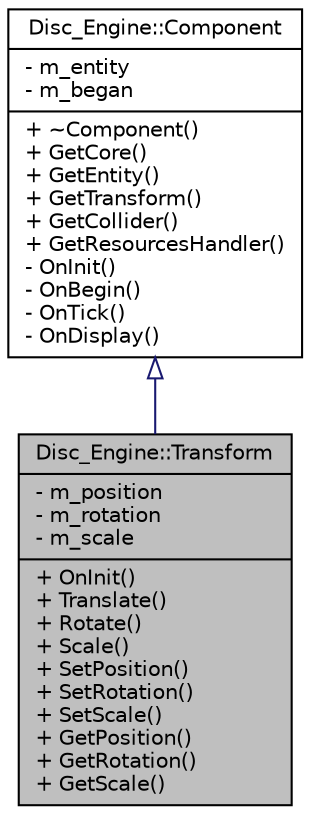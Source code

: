 digraph "Disc_Engine::Transform"
{
  edge [fontname="Helvetica",fontsize="10",labelfontname="Helvetica",labelfontsize="10"];
  node [fontname="Helvetica",fontsize="10",shape=record];
  Node0 [label="{Disc_Engine::Transform\n|- m_position\l- m_rotation\l- m_scale\l|+ OnInit()\l+ Translate()\l+ Rotate()\l+ Scale()\l+ SetPosition()\l+ SetRotation()\l+ SetScale()\l+ GetPosition()\l+ GetRotation()\l+ GetScale()\l}",height=0.2,width=0.4,color="black", fillcolor="grey75", style="filled", fontcolor="black"];
  Node1 -> Node0 [dir="back",color="midnightblue",fontsize="10",style="solid",arrowtail="onormal",fontname="Helvetica"];
  Node1 [label="{Disc_Engine::Component\n|- m_entity\l- m_began\l|+ ~Component()\l+ GetCore()\l+ GetEntity()\l+ GetTransform()\l+ GetCollider()\l+ GetResourcesHandler()\l- OnInit()\l- OnBegin()\l- OnTick()\l- OnDisplay()\l}",height=0.2,width=0.4,color="black", fillcolor="white", style="filled",URL="$class_disc___engine_1_1_component.html"];
}
